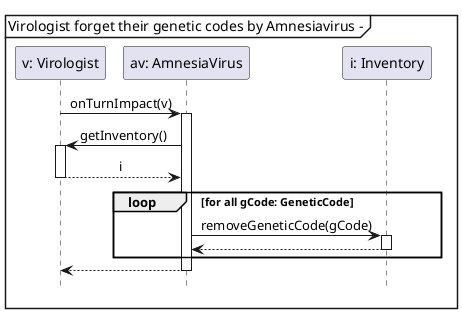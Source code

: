 @startuml
'https://plantuml.com/sequence-diagram

hide footbox
mainframe Virologist forget their genetic codes by Amnesiavirus -
skinparam sequenceMessageAlign center

participant "v: Virologist" as v
participant "av: AmnesiaVirus" as av
participant "i: Inventory" as i

v -> av ++ : onTurnImpact(v)
    av -> v ++:getInventory()
    return i
    loop for all gCode: GeneticCode
        av -> i ++ :removeGeneticCode(gCode)
        return
    end
return
@enduml